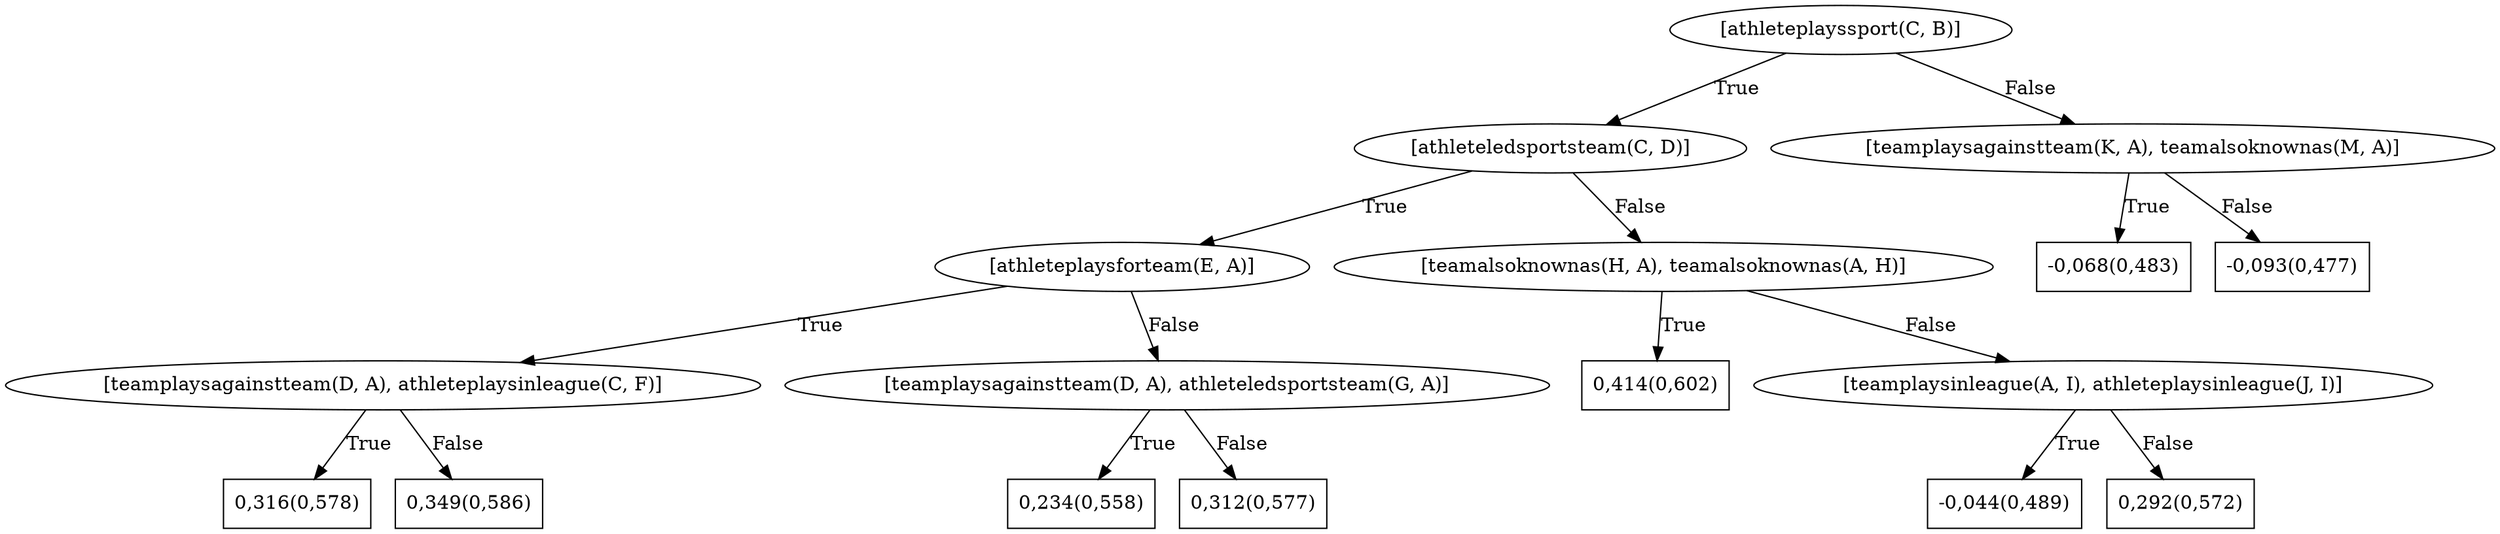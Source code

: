 digraph G{ 
1[label = "[athleteplayssport(C, B)]"];
1 -> 2[label="True"];
1 -> 3[label="False"];
2[label = "[athleteledsportsteam(C, D)]"];
2 -> 4[label="True"];
2 -> 5[label="False"];
4[label = "[athleteplaysforteam(E, A)]"];
4 -> 6[label="True"];
4 -> 7[label="False"];
6[label = "[teamplaysagainstteam(D, A), athleteplaysinleague(C, F)]"];
6 -> 8[label="True"];
6 -> 9[label="False"];
8[shape = box,label = "0,316(0,578)"];
9[shape = box,label = "0,349(0,586)"];
7[label = "[teamplaysagainstteam(D, A), athleteledsportsteam(G, A)]"];
7 -> 10[label="True"];
7 -> 11[label="False"];
10[shape = box,label = "0,234(0,558)"];
11[shape = box,label = "0,312(0,577)"];
5[label = "[teamalsoknownas(H, A), teamalsoknownas(A, H)]"];
5 -> 12[label="True"];
5 -> 13[label="False"];
12[shape = box,label = "0,414(0,602)"];
13[label = "[teamplaysinleague(A, I), athleteplaysinleague(J, I)]"];
13 -> 14[label="True"];
13 -> 15[label="False"];
14[shape = box,label = "-0,044(0,489)"];
15[shape = box,label = "0,292(0,572)"];
3[label = "[teamplaysagainstteam(K, A), teamalsoknownas(M, A)]"];
3 -> 16[label="True"];
3 -> 17[label="False"];
16[shape = box,label = "-0,068(0,483)"];
17[shape = box,label = "-0,093(0,477)"];
}

